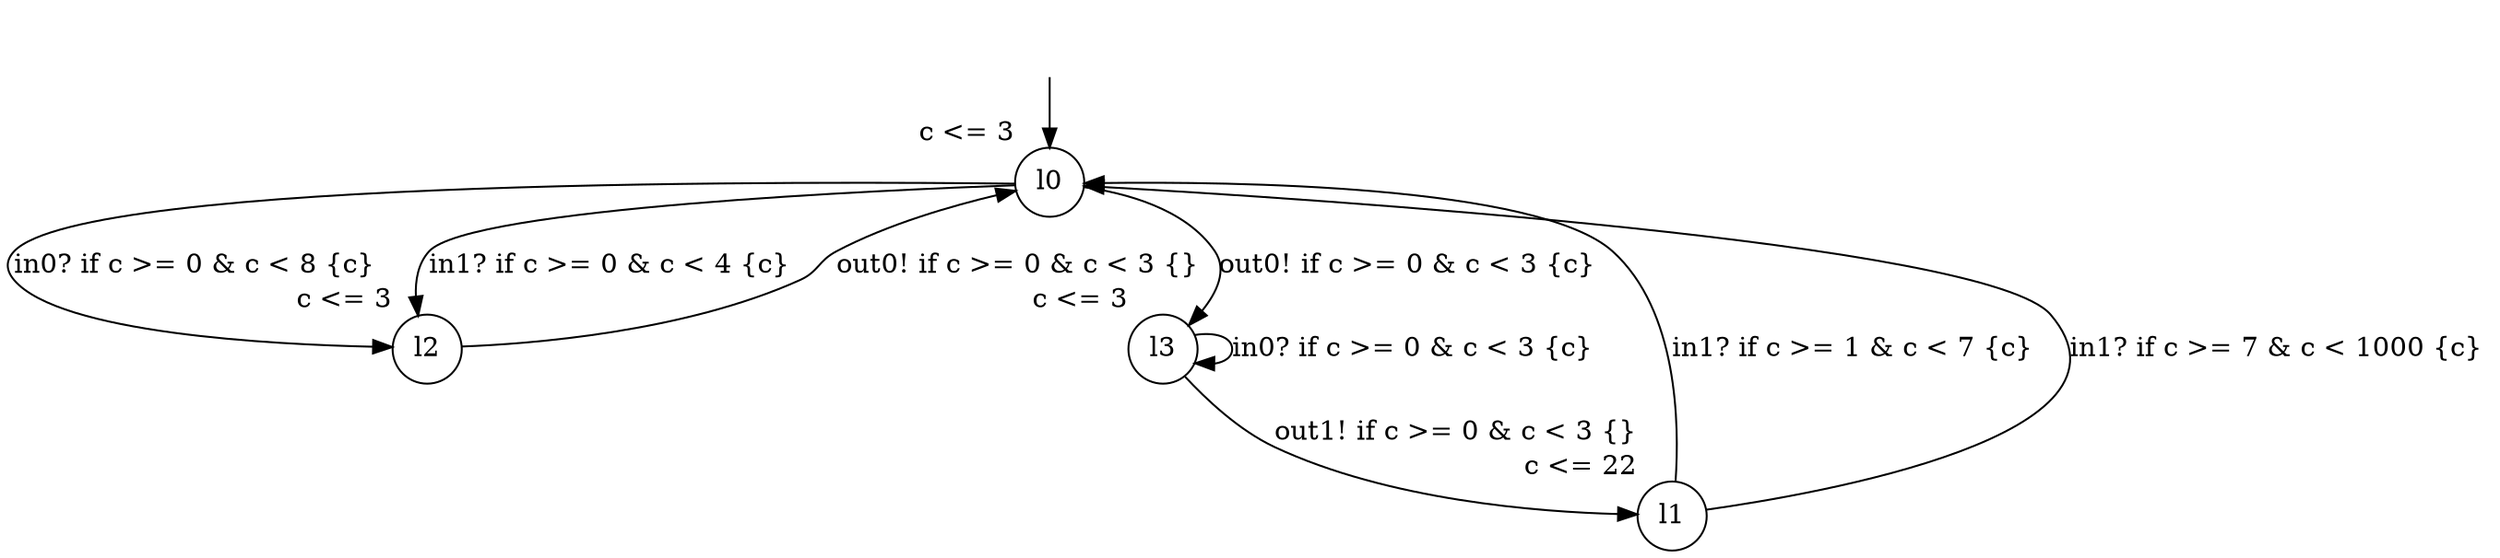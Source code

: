 digraph g {
__start0 [label="" shape="none"];
l0 [shape="circle" margin=0 label="l0", xlabel="c <= 3"];
l1 [shape="circle" margin=0 label="l1", xlabel="c <= 22"];
l2 [shape="circle" margin=0 label="l2", xlabel="c <= 3"];
l3 [shape="circle" margin=0 label="l3", xlabel="c <= 3"];
l0 -> l2 [label="in0? if c >= 0 & c < 8 {c} "];
l0 -> l3 [label="out0! if c >= 0 & c < 3 {c} "];
l0 -> l2 [label="in1? if c >= 0 & c < 4 {c} "];
l1 -> l0 [label="in1? if c >= 1 & c < 7 {c} "];
l1 -> l0 [label="in1? if c >= 7 & c < 1000 {c} "];
l2 -> l0 [label="out0! if c >= 0 & c < 3 {} "];
l3 -> l1 [label="out1! if c >= 0 & c < 3 {} "];
l3 -> l3 [label="in0? if c >= 0 & c < 3 {c} "];
__start0 -> l0;
}
